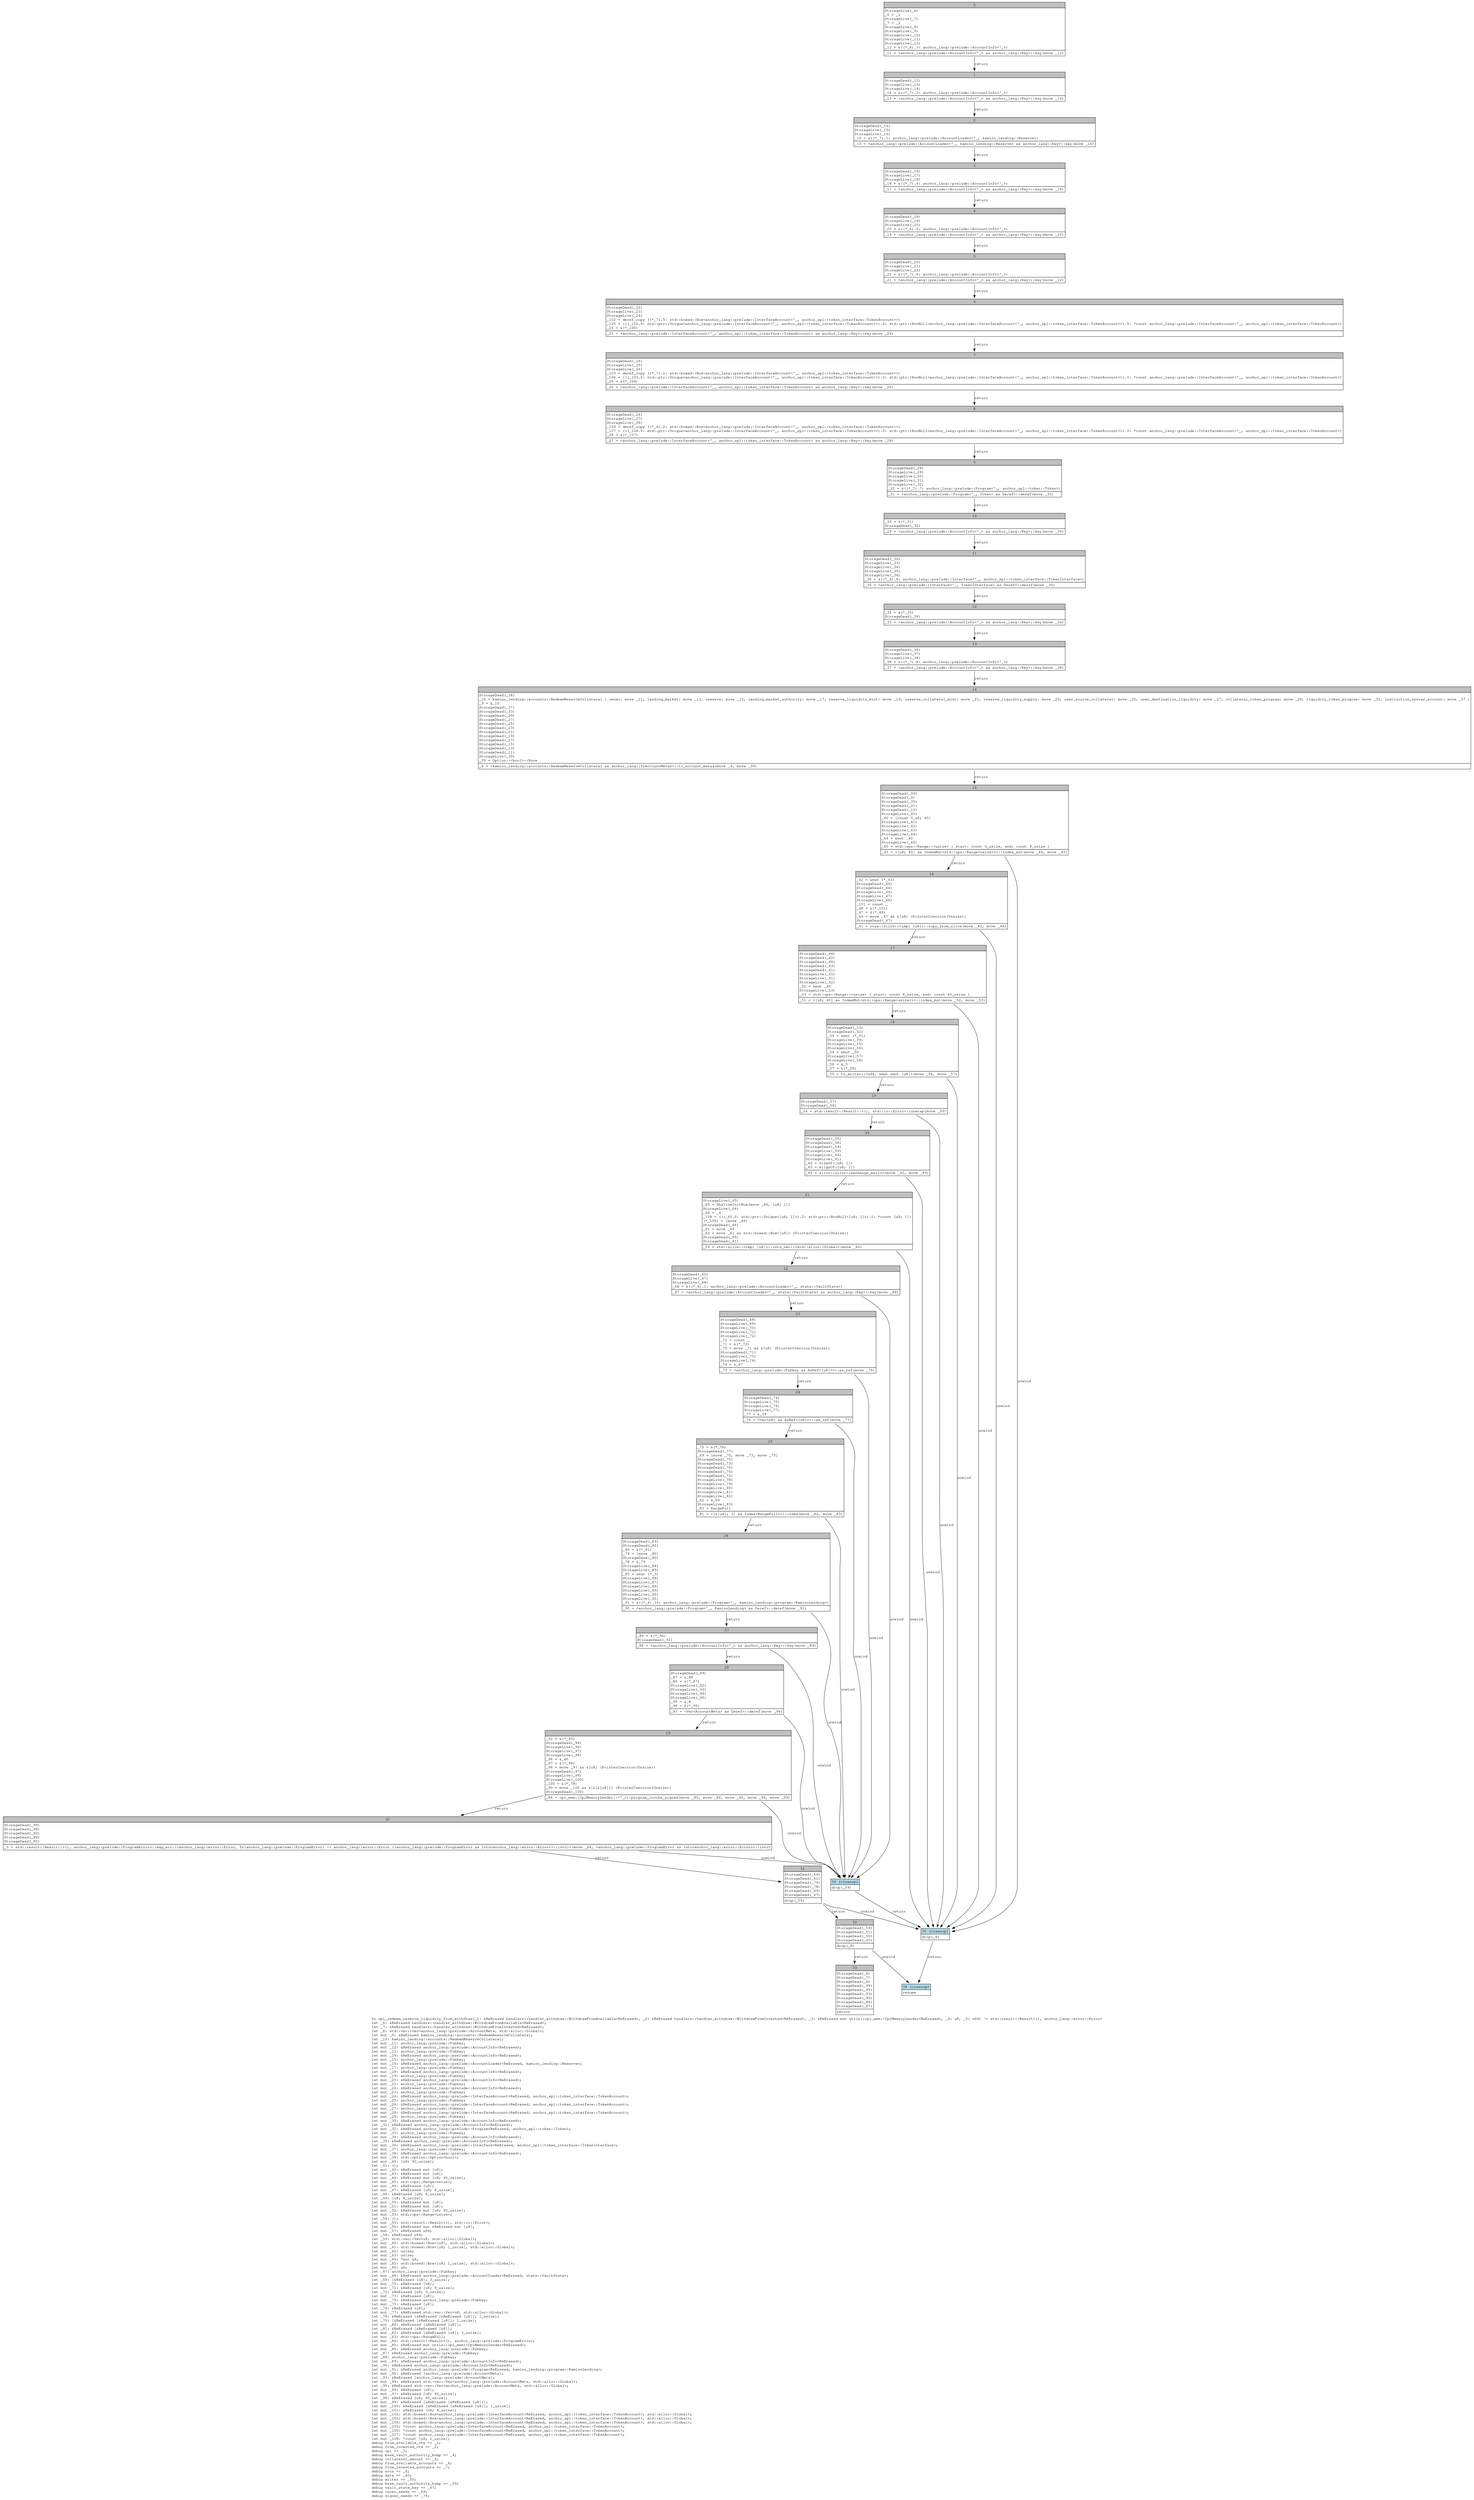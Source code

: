 digraph Mir_0_319 {
    graph [fontname="Courier, monospace"];
    node [fontname="Courier, monospace"];
    edge [fontname="Courier, monospace"];
    label=<fn cpi_redeem_reserve_liquidity_from_withdraw(_1: &amp;ReErased handlers::handler_withdraw::WithdrawFromAvailable&lt;ReErased&gt;, _2: &amp;ReErased handlers::handler_withdraw::WithdrawFromInvested&lt;ReErased&gt;, _3: &amp;ReErased mut utils::cpi_mem::CpiMemoryLender&lt;ReErased&gt;, _4: u8, _5: u64) -&gt; std::result::Result&lt;(), anchor_lang::error::Error&gt;<br align="left"/>let _6: &amp;ReErased handlers::handler_withdraw::WithdrawFromAvailable&lt;ReErased&gt;;<br align="left"/>let _7: &amp;ReErased handlers::handler_withdraw::WithdrawFromInvested&lt;ReErased&gt;;<br align="left"/>let _8: std::vec::Vec&lt;anchor_lang::prelude::AccountMeta, std::alloc::Global&gt;;<br align="left"/>let mut _9: &amp;ReErased kamino_lending::accounts::RedeemReserveCollateral;<br align="left"/>let _10: kamino_lending::accounts::RedeemReserveCollateral;<br align="left"/>let mut _11: anchor_lang::prelude::Pubkey;<br align="left"/>let mut _12: &amp;ReErased anchor_lang::prelude::AccountInfo&lt;ReErased&gt;;<br align="left"/>let mut _13: anchor_lang::prelude::Pubkey;<br align="left"/>let mut _14: &amp;ReErased anchor_lang::prelude::AccountInfo&lt;ReErased&gt;;<br align="left"/>let mut _15: anchor_lang::prelude::Pubkey;<br align="left"/>let mut _16: &amp;ReErased anchor_lang::prelude::AccountLoader&lt;ReErased, kamino_lending::Reserve&gt;;<br align="left"/>let mut _17: anchor_lang::prelude::Pubkey;<br align="left"/>let mut _18: &amp;ReErased anchor_lang::prelude::AccountInfo&lt;ReErased&gt;;<br align="left"/>let mut _19: anchor_lang::prelude::Pubkey;<br align="left"/>let mut _20: &amp;ReErased anchor_lang::prelude::AccountInfo&lt;ReErased&gt;;<br align="left"/>let mut _21: anchor_lang::prelude::Pubkey;<br align="left"/>let mut _22: &amp;ReErased anchor_lang::prelude::AccountInfo&lt;ReErased&gt;;<br align="left"/>let mut _23: anchor_lang::prelude::Pubkey;<br align="left"/>let mut _24: &amp;ReErased anchor_lang::prelude::InterfaceAccount&lt;ReErased, anchor_spl::token_interface::TokenAccount&gt;;<br align="left"/>let mut _25: anchor_lang::prelude::Pubkey;<br align="left"/>let mut _26: &amp;ReErased anchor_lang::prelude::InterfaceAccount&lt;ReErased, anchor_spl::token_interface::TokenAccount&gt;;<br align="left"/>let mut _27: anchor_lang::prelude::Pubkey;<br align="left"/>let mut _28: &amp;ReErased anchor_lang::prelude::InterfaceAccount&lt;ReErased, anchor_spl::token_interface::TokenAccount&gt;;<br align="left"/>let mut _29: anchor_lang::prelude::Pubkey;<br align="left"/>let mut _30: &amp;ReErased anchor_lang::prelude::AccountInfo&lt;ReErased&gt;;<br align="left"/>let _31: &amp;ReErased anchor_lang::prelude::AccountInfo&lt;ReErased&gt;;<br align="left"/>let mut _32: &amp;ReErased anchor_lang::prelude::Program&lt;ReErased, anchor_spl::token::Token&gt;;<br align="left"/>let mut _33: anchor_lang::prelude::Pubkey;<br align="left"/>let mut _34: &amp;ReErased anchor_lang::prelude::AccountInfo&lt;ReErased&gt;;<br align="left"/>let _35: &amp;ReErased anchor_lang::prelude::AccountInfo&lt;ReErased&gt;;<br align="left"/>let mut _36: &amp;ReErased anchor_lang::prelude::Interface&lt;ReErased, anchor_spl::token_interface::TokenInterface&gt;;<br align="left"/>let mut _37: anchor_lang::prelude::Pubkey;<br align="left"/>let mut _38: &amp;ReErased anchor_lang::prelude::AccountInfo&lt;ReErased&gt;;<br align="left"/>let mut _39: std::option::Option&lt;bool&gt;;<br align="left"/>let mut _40: [u8; 40_usize];<br align="left"/>let _41: ();<br align="left"/>let mut _42: &amp;ReErased mut [u8];<br align="left"/>let mut _43: &amp;ReErased mut [u8];<br align="left"/>let mut _44: &amp;ReErased mut [u8; 40_usize];<br align="left"/>let mut _45: std::ops::Range&lt;usize&gt;;<br align="left"/>let mut _46: &amp;ReErased [u8];<br align="left"/>let mut _47: &amp;ReErased [u8; 8_usize];<br align="left"/>let _48: &amp;ReErased [u8; 8_usize];<br align="left"/>let _49: [u8; 8_usize];<br align="left"/>let mut _50: &amp;ReErased mut [u8];<br align="left"/>let mut _51: &amp;ReErased mut [u8];<br align="left"/>let mut _52: &amp;ReErased mut [u8; 40_usize];<br align="left"/>let mut _53: std::ops::Range&lt;usize&gt;;<br align="left"/>let _54: ();<br align="left"/>let mut _55: std::result::Result&lt;(), std::io::Error&gt;;<br align="left"/>let mut _56: &amp;ReErased mut &amp;ReErased mut [u8];<br align="left"/>let mut _57: &amp;ReErased u64;<br align="left"/>let _58: &amp;ReErased u64;<br align="left"/>let _59: std::vec::Vec&lt;u8, std::alloc::Global&gt;;<br align="left"/>let mut _60: std::boxed::Box&lt;[u8], std::alloc::Global&gt;;<br align="left"/>let mut _61: std::boxed::Box&lt;[u8; 1_usize], std::alloc::Global&gt;;<br align="left"/>let mut _62: usize;<br align="left"/>let mut _63: usize;<br align="left"/>let mut _64: *mut u8;<br align="left"/>let mut _65: std::boxed::Box&lt;[u8; 1_usize], std::alloc::Global&gt;;<br align="left"/>let mut _66: u8;<br align="left"/>let _67: anchor_lang::prelude::Pubkey;<br align="left"/>let mut _68: &amp;ReErased anchor_lang::prelude::AccountLoader&lt;ReErased, state::VaultState&gt;;<br align="left"/>let _69: [&amp;ReErased [u8]; 3_usize];<br align="left"/>let mut _70: &amp;ReErased [u8];<br align="left"/>let mut _71: &amp;ReErased [u8; 9_usize];<br align="left"/>let _72: &amp;ReErased [u8; 9_usize];<br align="left"/>let mut _73: &amp;ReErased [u8];<br align="left"/>let mut _74: &amp;ReErased anchor_lang::prelude::Pubkey;<br align="left"/>let mut _75: &amp;ReErased [u8];<br align="left"/>let _76: &amp;ReErased [u8];<br align="left"/>let mut _77: &amp;ReErased std::vec::Vec&lt;u8, std::alloc::Global&gt;;<br align="left"/>let _78: &amp;ReErased [&amp;ReErased [&amp;ReErased [u8]]; 1_usize];<br align="left"/>let _79: [&amp;ReErased [&amp;ReErased [u8]]; 1_usize];<br align="left"/>let mut _80: &amp;ReErased [&amp;ReErased [u8]];<br align="left"/>let _81: &amp;ReErased [&amp;ReErased [u8]];<br align="left"/>let mut _82: &amp;ReErased [&amp;ReErased [u8]; 3_usize];<br align="left"/>let mut _83: std::ops::RangeFull;<br align="left"/>let mut _84: std::result::Result&lt;(), anchor_lang::prelude::ProgramError&gt;;<br align="left"/>let mut _85: &amp;ReErased mut utils::cpi_mem::CpiMemoryLender&lt;ReErased&gt;;<br align="left"/>let mut _86: &amp;ReErased anchor_lang::prelude::Pubkey;<br align="left"/>let _87: &amp;ReErased anchor_lang::prelude::Pubkey;<br align="left"/>let _88: anchor_lang::prelude::Pubkey;<br align="left"/>let mut _89: &amp;ReErased anchor_lang::prelude::AccountInfo&lt;ReErased&gt;;<br align="left"/>let _90: &amp;ReErased anchor_lang::prelude::AccountInfo&lt;ReErased&gt;;<br align="left"/>let mut _91: &amp;ReErased anchor_lang::prelude::Program&lt;ReErased, kamino_lending::program::KaminoLending&gt;;<br align="left"/>let mut _92: &amp;ReErased [anchor_lang::prelude::AccountMeta];<br align="left"/>let _93: &amp;ReErased [anchor_lang::prelude::AccountMeta];<br align="left"/>let mut _94: &amp;ReErased std::vec::Vec&lt;anchor_lang::prelude::AccountMeta, std::alloc::Global&gt;;<br align="left"/>let _95: &amp;ReErased std::vec::Vec&lt;anchor_lang::prelude::AccountMeta, std::alloc::Global&gt;;<br align="left"/>let mut _96: &amp;ReErased [u8];<br align="left"/>let mut _97: &amp;ReErased [u8; 40_usize];<br align="left"/>let _98: &amp;ReErased [u8; 40_usize];<br align="left"/>let mut _99: &amp;ReErased [&amp;ReErased [&amp;ReErased [u8]]];<br align="left"/>let mut _100: &amp;ReErased [&amp;ReErased [&amp;ReErased [u8]]; 1_usize];<br align="left"/>let mut _101: &amp;ReErased [u8; 8_usize];<br align="left"/>let mut _102: std::boxed::Box&lt;anchor_lang::prelude::InterfaceAccount&lt;ReErased, anchor_spl::token_interface::TokenAccount&gt;, std::alloc::Global&gt;;<br align="left"/>let mut _103: std::boxed::Box&lt;anchor_lang::prelude::InterfaceAccount&lt;ReErased, anchor_spl::token_interface::TokenAccount&gt;, std::alloc::Global&gt;;<br align="left"/>let mut _104: std::boxed::Box&lt;anchor_lang::prelude::InterfaceAccount&lt;ReErased, anchor_spl::token_interface::TokenAccount&gt;, std::alloc::Global&gt;;<br align="left"/>let mut _105: *const anchor_lang::prelude::InterfaceAccount&lt;ReErased, anchor_spl::token_interface::TokenAccount&gt;;<br align="left"/>let mut _106: *const anchor_lang::prelude::InterfaceAccount&lt;ReErased, anchor_spl::token_interface::TokenAccount&gt;;<br align="left"/>let mut _107: *const anchor_lang::prelude::InterfaceAccount&lt;ReErased, anchor_spl::token_interface::TokenAccount&gt;;<br align="left"/>let mut _108: *const [u8; 1_usize];<br align="left"/>debug from_available_ctx =&gt; _1;<br align="left"/>debug from_invested_ctx =&gt; _2;<br align="left"/>debug cpi =&gt; _3;<br align="left"/>debug base_vault_authority_bump =&gt; _4;<br align="left"/>debug collateral_amount =&gt; _5;<br align="left"/>debug from_available_accounts =&gt; _6;<br align="left"/>debug from_invested_accounts =&gt; _7;<br align="left"/>debug accs =&gt; _8;<br align="left"/>debug data =&gt; _40;<br align="left"/>debug writer =&gt; _50;<br align="left"/>debug base_vault_authority_bump =&gt; _59;<br align="left"/>debug vault_state_key =&gt; _67;<br align="left"/>debug inner_seeds =&gt; _69;<br align="left"/>debug signer_seeds =&gt; _78;<br align="left"/>>;
    bb0__0_319 [shape="none", label=<<table border="0" cellborder="1" cellspacing="0"><tr><td bgcolor="gray" align="center" colspan="1">0</td></tr><tr><td align="left" balign="left">StorageLive(_6)<br/>_6 = _1<br/>StorageLive(_7)<br/>_7 = _2<br/>StorageLive(_8)<br/>StorageLive(_9)<br/>StorageLive(_10)<br/>StorageLive(_11)<br/>StorageLive(_12)<br/>_12 = &amp;((*_6).3: anchor_lang::prelude::AccountInfo&lt;'_&gt;)<br/></td></tr><tr><td align="left">_11 = &lt;anchor_lang::prelude::AccountInfo&lt;'_&gt; as anchor_lang::Key&gt;::key(move _12)</td></tr></table>>];
    bb1__0_319 [shape="none", label=<<table border="0" cellborder="1" cellspacing="0"><tr><td bgcolor="gray" align="center" colspan="1">1</td></tr><tr><td align="left" balign="left">StorageDead(_12)<br/>StorageLive(_13)<br/>StorageLive(_14)<br/>_14 = &amp;((*_7).3: anchor_lang::prelude::AccountInfo&lt;'_&gt;)<br/></td></tr><tr><td align="left">_13 = &lt;anchor_lang::prelude::AccountInfo&lt;'_&gt; as anchor_lang::Key&gt;::key(move _14)</td></tr></table>>];
    bb2__0_319 [shape="none", label=<<table border="0" cellborder="1" cellspacing="0"><tr><td bgcolor="gray" align="center" colspan="1">2</td></tr><tr><td align="left" balign="left">StorageDead(_14)<br/>StorageLive(_15)<br/>StorageLive(_16)<br/>_16 = &amp;((*_7).1: anchor_lang::prelude::AccountLoader&lt;'_, kamino_lending::Reserve&gt;)<br/></td></tr><tr><td align="left">_15 = &lt;anchor_lang::prelude::AccountLoader&lt;'_, kamino_lending::Reserve&gt; as anchor_lang::Key&gt;::key(move _16)</td></tr></table>>];
    bb3__0_319 [shape="none", label=<<table border="0" cellborder="1" cellspacing="0"><tr><td bgcolor="gray" align="center" colspan="1">3</td></tr><tr><td align="left" balign="left">StorageDead(_16)<br/>StorageLive(_17)<br/>StorageLive(_18)<br/>_18 = &amp;((*_7).4: anchor_lang::prelude::AccountInfo&lt;'_&gt;)<br/></td></tr><tr><td align="left">_17 = &lt;anchor_lang::prelude::AccountInfo&lt;'_&gt; as anchor_lang::Key&gt;::key(move _18)</td></tr></table>>];
    bb4__0_319 [shape="none", label=<<table border="0" cellborder="1" cellspacing="0"><tr><td bgcolor="gray" align="center" colspan="1">4</td></tr><tr><td align="left" balign="left">StorageDead(_18)<br/>StorageLive(_19)<br/>StorageLive(_20)<br/>_20 = &amp;((*_6).5: anchor_lang::prelude::AccountInfo&lt;'_&gt;)<br/></td></tr><tr><td align="left">_19 = &lt;anchor_lang::prelude::AccountInfo&lt;'_&gt; as anchor_lang::Key&gt;::key(move _20)</td></tr></table>>];
    bb5__0_319 [shape="none", label=<<table border="0" cellborder="1" cellspacing="0"><tr><td bgcolor="gray" align="center" colspan="1">5</td></tr><tr><td align="left" balign="left">StorageDead(_20)<br/>StorageLive(_21)<br/>StorageLive(_22)<br/>_22 = &amp;((*_7).6: anchor_lang::prelude::AccountInfo&lt;'_&gt;)<br/></td></tr><tr><td align="left">_21 = &lt;anchor_lang::prelude::AccountInfo&lt;'_&gt; as anchor_lang::Key&gt;::key(move _22)</td></tr></table>>];
    bb6__0_319 [shape="none", label=<<table border="0" cellborder="1" cellspacing="0"><tr><td bgcolor="gray" align="center" colspan="1">6</td></tr><tr><td align="left" balign="left">StorageDead(_22)<br/>StorageLive(_23)<br/>StorageLive(_24)<br/>_102 = deref_copy ((*_7).5: std::boxed::Box&lt;anchor_lang::prelude::InterfaceAccount&lt;'_, anchor_spl::token_interface::TokenAccount&gt;&gt;)<br/>_105 = (((_102.0: std::ptr::Unique&lt;anchor_lang::prelude::InterfaceAccount&lt;'_, anchor_spl::token_interface::TokenAccount&gt;&gt;).0: std::ptr::NonNull&lt;anchor_lang::prelude::InterfaceAccount&lt;'_, anchor_spl::token_interface::TokenAccount&gt;&gt;).0: *const anchor_lang::prelude::InterfaceAccount&lt;'_, anchor_spl::token_interface::TokenAccount&gt;)<br/>_24 = &amp;(*_105)<br/></td></tr><tr><td align="left">_23 = &lt;anchor_lang::prelude::InterfaceAccount&lt;'_, anchor_spl::token_interface::TokenAccount&gt; as anchor_lang::Key&gt;::key(move _24)</td></tr></table>>];
    bb7__0_319 [shape="none", label=<<table border="0" cellborder="1" cellspacing="0"><tr><td bgcolor="gray" align="center" colspan="1">7</td></tr><tr><td align="left" balign="left">StorageDead(_24)<br/>StorageLive(_25)<br/>StorageLive(_26)<br/>_103 = deref_copy ((*_7).2: std::boxed::Box&lt;anchor_lang::prelude::InterfaceAccount&lt;'_, anchor_spl::token_interface::TokenAccount&gt;&gt;)<br/>_106 = (((_103.0: std::ptr::Unique&lt;anchor_lang::prelude::InterfaceAccount&lt;'_, anchor_spl::token_interface::TokenAccount&gt;&gt;).0: std::ptr::NonNull&lt;anchor_lang::prelude::InterfaceAccount&lt;'_, anchor_spl::token_interface::TokenAccount&gt;&gt;).0: *const anchor_lang::prelude::InterfaceAccount&lt;'_, anchor_spl::token_interface::TokenAccount&gt;)<br/>_26 = &amp;(*_106)<br/></td></tr><tr><td align="left">_25 = &lt;anchor_lang::prelude::InterfaceAccount&lt;'_, anchor_spl::token_interface::TokenAccount&gt; as anchor_lang::Key&gt;::key(move _26)</td></tr></table>>];
    bb8__0_319 [shape="none", label=<<table border="0" cellborder="1" cellspacing="0"><tr><td bgcolor="gray" align="center" colspan="1">8</td></tr><tr><td align="left" balign="left">StorageDead(_26)<br/>StorageLive(_27)<br/>StorageLive(_28)<br/>_104 = deref_copy ((*_6).2: std::boxed::Box&lt;anchor_lang::prelude::InterfaceAccount&lt;'_, anchor_spl::token_interface::TokenAccount&gt;&gt;)<br/>_107 = (((_104.0: std::ptr::Unique&lt;anchor_lang::prelude::InterfaceAccount&lt;'_, anchor_spl::token_interface::TokenAccount&gt;&gt;).0: std::ptr::NonNull&lt;anchor_lang::prelude::InterfaceAccount&lt;'_, anchor_spl::token_interface::TokenAccount&gt;&gt;).0: *const anchor_lang::prelude::InterfaceAccount&lt;'_, anchor_spl::token_interface::TokenAccount&gt;)<br/>_28 = &amp;(*_107)<br/></td></tr><tr><td align="left">_27 = &lt;anchor_lang::prelude::InterfaceAccount&lt;'_, anchor_spl::token_interface::TokenAccount&gt; as anchor_lang::Key&gt;::key(move _28)</td></tr></table>>];
    bb9__0_319 [shape="none", label=<<table border="0" cellborder="1" cellspacing="0"><tr><td bgcolor="gray" align="center" colspan="1">9</td></tr><tr><td align="left" balign="left">StorageDead(_28)<br/>StorageLive(_29)<br/>StorageLive(_30)<br/>StorageLive(_31)<br/>StorageLive(_32)<br/>_32 = &amp;((*_7).7: anchor_lang::prelude::Program&lt;'_, anchor_spl::token::Token&gt;)<br/></td></tr><tr><td align="left">_31 = &lt;anchor_lang::prelude::Program&lt;'_, Token&gt; as Deref&gt;::deref(move _32)</td></tr></table>>];
    bb10__0_319 [shape="none", label=<<table border="0" cellborder="1" cellspacing="0"><tr><td bgcolor="gray" align="center" colspan="1">10</td></tr><tr><td align="left" balign="left">_30 = &amp;(*_31)<br/>StorageDead(_32)<br/></td></tr><tr><td align="left">_29 = &lt;anchor_lang::prelude::AccountInfo&lt;'_&gt; as anchor_lang::Key&gt;::key(move _30)</td></tr></table>>];
    bb11__0_319 [shape="none", label=<<table border="0" cellborder="1" cellspacing="0"><tr><td bgcolor="gray" align="center" colspan="1">11</td></tr><tr><td align="left" balign="left">StorageDead(_30)<br/>StorageLive(_33)<br/>StorageLive(_34)<br/>StorageLive(_35)<br/>StorageLive(_36)<br/>_36 = &amp;((*_6).8: anchor_lang::prelude::Interface&lt;'_, anchor_spl::token_interface::TokenInterface&gt;)<br/></td></tr><tr><td align="left">_35 = &lt;anchor_lang::prelude::Interface&lt;'_, TokenInterface&gt; as Deref&gt;::deref(move _36)</td></tr></table>>];
    bb12__0_319 [shape="none", label=<<table border="0" cellborder="1" cellspacing="0"><tr><td bgcolor="gray" align="center" colspan="1">12</td></tr><tr><td align="left" balign="left">_34 = &amp;(*_35)<br/>StorageDead(_36)<br/></td></tr><tr><td align="left">_33 = &lt;anchor_lang::prelude::AccountInfo&lt;'_&gt; as anchor_lang::Key&gt;::key(move _34)</td></tr></table>>];
    bb13__0_319 [shape="none", label=<<table border="0" cellborder="1" cellspacing="0"><tr><td bgcolor="gray" align="center" colspan="1">13</td></tr><tr><td align="left" balign="left">StorageDead(_34)<br/>StorageLive(_37)<br/>StorageLive(_38)<br/>_38 = &amp;((*_7).8: anchor_lang::prelude::AccountInfo&lt;'_&gt;)<br/></td></tr><tr><td align="left">_37 = &lt;anchor_lang::prelude::AccountInfo&lt;'_&gt; as anchor_lang::Key&gt;::key(move _38)</td></tr></table>>];
    bb14__0_319 [shape="none", label=<<table border="0" cellborder="1" cellspacing="0"><tr><td bgcolor="gray" align="center" colspan="1">14</td></tr><tr><td align="left" balign="left">StorageDead(_38)<br/>_10 = kamino_lending::accounts::RedeemReserveCollateral { owner: move _11, lending_market: move _13, reserve: move _15, lending_market_authority: move _17, reserve_liquidity_mint: move _19, reserve_collateral_mint: move _21, reserve_liquidity_supply: move _23, user_source_collateral: move _25, user_destination_liquidity: move _27, collateral_token_program: move _29, liquidity_token_program: move _33, instruction_sysvar_account: move _37 }<br/>_9 = &amp;_10<br/>StorageDead(_37)<br/>StorageDead(_33)<br/>StorageDead(_29)<br/>StorageDead(_27)<br/>StorageDead(_25)<br/>StorageDead(_23)<br/>StorageDead(_21)<br/>StorageDead(_19)<br/>StorageDead(_17)<br/>StorageDead(_15)<br/>StorageDead(_13)<br/>StorageDead(_11)<br/>StorageLive(_39)<br/>_39 = Option::&lt;bool&gt;::None<br/></td></tr><tr><td align="left">_8 = &lt;kamino_lending::accounts::RedeemReserveCollateral as anchor_lang::ToAccountMetas&gt;::to_account_metas(move _9, move _39)</td></tr></table>>];
    bb15__0_319 [shape="none", label=<<table border="0" cellborder="1" cellspacing="0"><tr><td bgcolor="gray" align="center" colspan="1">15</td></tr><tr><td align="left" balign="left">StorageDead(_39)<br/>StorageDead(_9)<br/>StorageDead(_35)<br/>StorageDead(_31)<br/>StorageDead(_10)<br/>StorageLive(_40)<br/>_40 = [const 0_u8; 40]<br/>StorageLive(_41)<br/>StorageLive(_42)<br/>StorageLive(_43)<br/>StorageLive(_44)<br/>_44 = &amp;mut _40<br/>StorageLive(_45)<br/>_45 = std::ops::Range::&lt;usize&gt; { start: const 0_usize, end: const 8_usize }<br/></td></tr><tr><td align="left">_43 = &lt;[u8; 40] as IndexMut&lt;std::ops::Range&lt;usize&gt;&gt;&gt;::index_mut(move _44, move _45)</td></tr></table>>];
    bb16__0_319 [shape="none", label=<<table border="0" cellborder="1" cellspacing="0"><tr><td bgcolor="gray" align="center" colspan="1">16</td></tr><tr><td align="left" balign="left">_42 = &amp;mut (*_43)<br/>StorageDead(_45)<br/>StorageDead(_44)<br/>StorageLive(_46)<br/>StorageLive(_47)<br/>StorageLive(_48)<br/>_101 = const _<br/>_48 = &amp;(*_101)<br/>_47 = &amp;(*_48)<br/>_46 = move _47 as &amp;[u8] (PointerCoercion(Unsize))<br/>StorageDead(_47)<br/></td></tr><tr><td align="left">_41 = core::slice::&lt;impl [u8]&gt;::copy_from_slice(move _42, move _46)</td></tr></table>>];
    bb17__0_319 [shape="none", label=<<table border="0" cellborder="1" cellspacing="0"><tr><td bgcolor="gray" align="center" colspan="1">17</td></tr><tr><td align="left" balign="left">StorageDead(_46)<br/>StorageDead(_42)<br/>StorageDead(_48)<br/>StorageDead(_43)<br/>StorageDead(_41)<br/>StorageLive(_50)<br/>StorageLive(_51)<br/>StorageLive(_52)<br/>_52 = &amp;mut _40<br/>StorageLive(_53)<br/>_53 = std::ops::Range::&lt;usize&gt; { start: const 8_usize, end: const 40_usize }<br/></td></tr><tr><td align="left">_51 = &lt;[u8; 40] as IndexMut&lt;std::ops::Range&lt;usize&gt;&gt;&gt;::index_mut(move _52, move _53)</td></tr></table>>];
    bb18__0_319 [shape="none", label=<<table border="0" cellborder="1" cellspacing="0"><tr><td bgcolor="gray" align="center" colspan="1">18</td></tr><tr><td align="left" balign="left">StorageDead(_53)<br/>StorageDead(_52)<br/>_50 = &amp;mut (*_51)<br/>StorageLive(_54)<br/>StorageLive(_55)<br/>StorageLive(_56)<br/>_56 = &amp;mut _50<br/>StorageLive(_57)<br/>StorageLive(_58)<br/>_58 = &amp;_5<br/>_57 = &amp;(*_58)<br/></td></tr><tr><td align="left">_55 = to_writer::&lt;u64, &amp;mut &amp;mut [u8]&gt;(move _56, move _57)</td></tr></table>>];
    bb19__0_319 [shape="none", label=<<table border="0" cellborder="1" cellspacing="0"><tr><td bgcolor="gray" align="center" colspan="1">19</td></tr><tr><td align="left" balign="left">StorageDead(_57)<br/>StorageDead(_56)<br/></td></tr><tr><td align="left">_54 = std::result::Result::&lt;(), std::io::Error&gt;::unwrap(move _55)</td></tr></table>>];
    bb20__0_319 [shape="none", label=<<table border="0" cellborder="1" cellspacing="0"><tr><td bgcolor="gray" align="center" colspan="1">20</td></tr><tr><td align="left" balign="left">StorageDead(_55)<br/>StorageDead(_58)<br/>StorageDead(_54)<br/>StorageLive(_59)<br/>StorageLive(_60)<br/>StorageLive(_61)<br/>_62 = SizeOf([u8; 1])<br/>_63 = AlignOf([u8; 1])<br/></td></tr><tr><td align="left">_64 = alloc::alloc::exchange_malloc(move _62, move _63)</td></tr></table>>];
    bb21__0_319 [shape="none", label=<<table border="0" cellborder="1" cellspacing="0"><tr><td bgcolor="gray" align="center" colspan="1">21</td></tr><tr><td align="left" balign="left">StorageLive(_65)<br/>_65 = ShallowInitBox(move _64, [u8; 1])<br/>StorageLive(_66)<br/>_66 = _4<br/>_108 = (((_65.0: std::ptr::Unique&lt;[u8; 1]&gt;).0: std::ptr::NonNull&lt;[u8; 1]&gt;).0: *const [u8; 1])<br/>(*_108) = [move _66]<br/>StorageDead(_66)<br/>_61 = move _65<br/>_60 = move _61 as std::boxed::Box&lt;[u8]&gt; (PointerCoercion(Unsize))<br/>StorageDead(_65)<br/>StorageDead(_61)<br/></td></tr><tr><td align="left">_59 = std::slice::&lt;impl [u8]&gt;::into_vec::&lt;std::alloc::Global&gt;(move _60)</td></tr></table>>];
    bb22__0_319 [shape="none", label=<<table border="0" cellborder="1" cellspacing="0"><tr><td bgcolor="gray" align="center" colspan="1">22</td></tr><tr><td align="left" balign="left">StorageDead(_60)<br/>StorageLive(_67)<br/>StorageLive(_68)<br/>_68 = &amp;((*_6).1: anchor_lang::prelude::AccountLoader&lt;'_, state::VaultState&gt;)<br/></td></tr><tr><td align="left">_67 = &lt;anchor_lang::prelude::AccountLoader&lt;'_, state::VaultState&gt; as anchor_lang::Key&gt;::key(move _68)</td></tr></table>>];
    bb23__0_319 [shape="none", label=<<table border="0" cellborder="1" cellspacing="0"><tr><td bgcolor="gray" align="center" colspan="1">23</td></tr><tr><td align="left" balign="left">StorageDead(_68)<br/>StorageLive(_69)<br/>StorageLive(_70)<br/>StorageLive(_71)<br/>StorageLive(_72)<br/>_72 = const _<br/>_71 = &amp;(*_72)<br/>_70 = move _71 as &amp;[u8] (PointerCoercion(Unsize))<br/>StorageDead(_71)<br/>StorageLive(_73)<br/>StorageLive(_74)<br/>_74 = &amp;_67<br/></td></tr><tr><td align="left">_73 = &lt;anchor_lang::prelude::Pubkey as AsRef&lt;[u8]&gt;&gt;::as_ref(move _74)</td></tr></table>>];
    bb24__0_319 [shape="none", label=<<table border="0" cellborder="1" cellspacing="0"><tr><td bgcolor="gray" align="center" colspan="1">24</td></tr><tr><td align="left" balign="left">StorageDead(_74)<br/>StorageLive(_75)<br/>StorageLive(_76)<br/>StorageLive(_77)<br/>_77 = &amp;_59<br/></td></tr><tr><td align="left">_76 = &lt;Vec&lt;u8&gt; as AsRef&lt;[u8]&gt;&gt;::as_ref(move _77)</td></tr></table>>];
    bb25__0_319 [shape="none", label=<<table border="0" cellborder="1" cellspacing="0"><tr><td bgcolor="gray" align="center" colspan="1">25</td></tr><tr><td align="left" balign="left">_75 = &amp;(*_76)<br/>StorageDead(_77)<br/>_69 = [move _70, move _73, move _75]<br/>StorageDead(_75)<br/>StorageDead(_73)<br/>StorageDead(_70)<br/>StorageDead(_76)<br/>StorageDead(_72)<br/>StorageLive(_78)<br/>StorageLive(_79)<br/>StorageLive(_80)<br/>StorageLive(_81)<br/>StorageLive(_82)<br/>_82 = &amp;_69<br/>StorageLive(_83)<br/>_83 = RangeFull<br/></td></tr><tr><td align="left">_81 = &lt;[&amp;[u8]; 3] as Index&lt;RangeFull&gt;&gt;::index(move _82, move _83)</td></tr></table>>];
    bb26__0_319 [shape="none", label=<<table border="0" cellborder="1" cellspacing="0"><tr><td bgcolor="gray" align="center" colspan="1">26</td></tr><tr><td align="left" balign="left">StorageDead(_83)<br/>StorageDead(_82)<br/>_80 = &amp;(*_81)<br/>_79 = [move _80]<br/>StorageDead(_80)<br/>_78 = &amp;_79<br/>StorageLive(_84)<br/>StorageLive(_85)<br/>_85 = &amp;mut (*_3)<br/>StorageLive(_86)<br/>StorageLive(_87)<br/>StorageLive(_88)<br/>StorageLive(_89)<br/>StorageLive(_90)<br/>StorageLive(_91)<br/>_91 = &amp;((*_6).10: anchor_lang::prelude::Program&lt;'_, kamino_lending::program::KaminoLending&gt;)<br/></td></tr><tr><td align="left">_90 = &lt;anchor_lang::prelude::Program&lt;'_, KaminoLending&gt; as Deref&gt;::deref(move _91)</td></tr></table>>];
    bb27__0_319 [shape="none", label=<<table border="0" cellborder="1" cellspacing="0"><tr><td bgcolor="gray" align="center" colspan="1">27</td></tr><tr><td align="left" balign="left">_89 = &amp;(*_90)<br/>StorageDead(_91)<br/></td></tr><tr><td align="left">_88 = &lt;anchor_lang::prelude::AccountInfo&lt;'_&gt; as anchor_lang::Key&gt;::key(move _89)</td></tr></table>>];
    bb28__0_319 [shape="none", label=<<table border="0" cellborder="1" cellspacing="0"><tr><td bgcolor="gray" align="center" colspan="1">28</td></tr><tr><td align="left" balign="left">StorageDead(_89)<br/>_87 = &amp;_88<br/>_86 = &amp;(*_87)<br/>StorageLive(_92)<br/>StorageLive(_93)<br/>StorageLive(_94)<br/>StorageLive(_95)<br/>_95 = &amp;_8<br/>_94 = &amp;(*_95)<br/></td></tr><tr><td align="left">_93 = &lt;Vec&lt;AccountMeta&gt; as Deref&gt;::deref(move _94)</td></tr></table>>];
    bb29__0_319 [shape="none", label=<<table border="0" cellborder="1" cellspacing="0"><tr><td bgcolor="gray" align="center" colspan="1">29</td></tr><tr><td align="left" balign="left">_92 = &amp;(*_93)<br/>StorageDead(_94)<br/>StorageLive(_96)<br/>StorageLive(_97)<br/>StorageLive(_98)<br/>_98 = &amp;_40<br/>_97 = &amp;(*_98)<br/>_96 = move _97 as &amp;[u8] (PointerCoercion(Unsize))<br/>StorageDead(_97)<br/>StorageLive(_99)<br/>StorageLive(_100)<br/>_100 = &amp;(*_78)<br/>_99 = move _100 as &amp;[&amp;[&amp;[u8]]] (PointerCoercion(Unsize))<br/>StorageDead(_100)<br/></td></tr><tr><td align="left">_84 = cpi_mem::CpiMemoryLender::&lt;'_&gt;::program_invoke_signed(move _85, move _86, move _92, move _96, move _99)</td></tr></table>>];
    bb30__0_319 [shape="none", label=<<table border="0" cellborder="1" cellspacing="0"><tr><td bgcolor="gray" align="center" colspan="1">30</td></tr><tr><td align="left" balign="left">StorageDead(_99)<br/>StorageDead(_96)<br/>StorageDead(_92)<br/>StorageDead(_86)<br/>StorageDead(_85)<br/></td></tr><tr><td align="left">_0 = std::result::Result::&lt;(), anchor_lang::prelude::ProgramError&gt;::map_err::&lt;anchor_lang::error::Error, fn(anchor_lang::prelude::ProgramError) -&gt; anchor_lang::error::Error {&lt;anchor_lang::prelude::ProgramError as Into&lt;anchor_lang::error::Error&gt;&gt;::into}&gt;(move _84, &lt;anchor_lang::prelude::ProgramError as Into&lt;anchor_lang::error::Error&gt;&gt;::into)</td></tr></table>>];
    bb31__0_319 [shape="none", label=<<table border="0" cellborder="1" cellspacing="0"><tr><td bgcolor="gray" align="center" colspan="1">31</td></tr><tr><td align="left" balign="left">StorageDead(_84)<br/>StorageDead(_81)<br/>StorageDead(_79)<br/>StorageDead(_78)<br/>StorageDead(_69)<br/>StorageDead(_67)<br/></td></tr><tr><td align="left">drop(_59)</td></tr></table>>];
    bb32__0_319 [shape="none", label=<<table border="0" cellborder="1" cellspacing="0"><tr><td bgcolor="gray" align="center" colspan="1">32</td></tr><tr><td align="left" balign="left">StorageDead(_59)<br/>StorageDead(_51)<br/>StorageDead(_50)<br/>StorageDead(_40)<br/></td></tr><tr><td align="left">drop(_8)</td></tr></table>>];
    bb33__0_319 [shape="none", label=<<table border="0" cellborder="1" cellspacing="0"><tr><td bgcolor="gray" align="center" colspan="1">33</td></tr><tr><td align="left" balign="left">StorageDead(_8)<br/>StorageDead(_7)<br/>StorageDead(_6)<br/>StorageDead(_98)<br/>StorageDead(_95)<br/>StorageDead(_93)<br/>StorageDead(_90)<br/>StorageDead(_88)<br/>StorageDead(_87)<br/></td></tr><tr><td align="left">return</td></tr></table>>];
    bb34__0_319 [shape="none", label=<<table border="0" cellborder="1" cellspacing="0"><tr><td bgcolor="lightblue" align="center" colspan="1">34 (cleanup)</td></tr><tr><td align="left">drop(_59)</td></tr></table>>];
    bb35__0_319 [shape="none", label=<<table border="0" cellborder="1" cellspacing="0"><tr><td bgcolor="lightblue" align="center" colspan="1">35 (cleanup)</td></tr><tr><td align="left">drop(_8)</td></tr></table>>];
    bb36__0_319 [shape="none", label=<<table border="0" cellborder="1" cellspacing="0"><tr><td bgcolor="lightblue" align="center" colspan="1">36 (cleanup)</td></tr><tr><td align="left">resume</td></tr></table>>];
    bb0__0_319 -> bb1__0_319 [label="return"];
    bb1__0_319 -> bb2__0_319 [label="return"];
    bb2__0_319 -> bb3__0_319 [label="return"];
    bb3__0_319 -> bb4__0_319 [label="return"];
    bb4__0_319 -> bb5__0_319 [label="return"];
    bb5__0_319 -> bb6__0_319 [label="return"];
    bb6__0_319 -> bb7__0_319 [label="return"];
    bb7__0_319 -> bb8__0_319 [label="return"];
    bb8__0_319 -> bb9__0_319 [label="return"];
    bb9__0_319 -> bb10__0_319 [label="return"];
    bb10__0_319 -> bb11__0_319 [label="return"];
    bb11__0_319 -> bb12__0_319 [label="return"];
    bb12__0_319 -> bb13__0_319 [label="return"];
    bb13__0_319 -> bb14__0_319 [label="return"];
    bb14__0_319 -> bb15__0_319 [label="return"];
    bb15__0_319 -> bb16__0_319 [label="return"];
    bb15__0_319 -> bb35__0_319 [label="unwind"];
    bb16__0_319 -> bb17__0_319 [label="return"];
    bb16__0_319 -> bb35__0_319 [label="unwind"];
    bb17__0_319 -> bb18__0_319 [label="return"];
    bb17__0_319 -> bb35__0_319 [label="unwind"];
    bb18__0_319 -> bb19__0_319 [label="return"];
    bb18__0_319 -> bb35__0_319 [label="unwind"];
    bb19__0_319 -> bb20__0_319 [label="return"];
    bb19__0_319 -> bb35__0_319 [label="unwind"];
    bb20__0_319 -> bb21__0_319 [label="return"];
    bb20__0_319 -> bb35__0_319 [label="unwind"];
    bb21__0_319 -> bb22__0_319 [label="return"];
    bb21__0_319 -> bb35__0_319 [label="unwind"];
    bb22__0_319 -> bb23__0_319 [label="return"];
    bb22__0_319 -> bb34__0_319 [label="unwind"];
    bb23__0_319 -> bb24__0_319 [label="return"];
    bb23__0_319 -> bb34__0_319 [label="unwind"];
    bb24__0_319 -> bb25__0_319 [label="return"];
    bb24__0_319 -> bb34__0_319 [label="unwind"];
    bb25__0_319 -> bb26__0_319 [label="return"];
    bb25__0_319 -> bb34__0_319 [label="unwind"];
    bb26__0_319 -> bb27__0_319 [label="return"];
    bb26__0_319 -> bb34__0_319 [label="unwind"];
    bb27__0_319 -> bb28__0_319 [label="return"];
    bb27__0_319 -> bb34__0_319 [label="unwind"];
    bb28__0_319 -> bb29__0_319 [label="return"];
    bb28__0_319 -> bb34__0_319 [label="unwind"];
    bb29__0_319 -> bb30__0_319 [label="return"];
    bb29__0_319 -> bb34__0_319 [label="unwind"];
    bb30__0_319 -> bb31__0_319 [label="return"];
    bb30__0_319 -> bb34__0_319 [label="unwind"];
    bb31__0_319 -> bb32__0_319 [label="return"];
    bb31__0_319 -> bb35__0_319 [label="unwind"];
    bb32__0_319 -> bb33__0_319 [label="return"];
    bb32__0_319 -> bb36__0_319 [label="unwind"];
    bb34__0_319 -> bb35__0_319 [label="return"];
    bb35__0_319 -> bb36__0_319 [label="return"];
}
